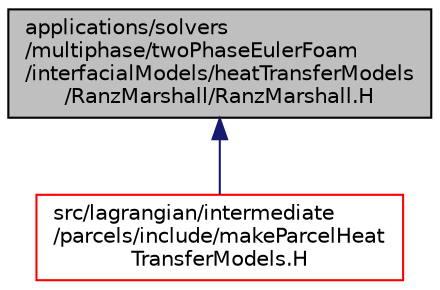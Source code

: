 digraph "applications/solvers/multiphase/twoPhaseEulerFoam/interfacialModels/heatTransferModels/RanzMarshall/RanzMarshall.H"
{
  bgcolor="transparent";
  edge [fontname="Helvetica",fontsize="10",labelfontname="Helvetica",labelfontsize="10"];
  node [fontname="Helvetica",fontsize="10",shape=record];
  Node1 [label="applications/solvers\l/multiphase/twoPhaseEulerFoam\l/interfacialModels/heatTransferModels\l/RanzMarshall/RanzMarshall.H",height=0.2,width=0.4,color="black", fillcolor="grey75", style="filled", fontcolor="black"];
  Node1 -> Node2 [dir="back",color="midnightblue",fontsize="10",style="solid",fontname="Helvetica"];
  Node2 [label="src/lagrangian/intermediate\l/parcels/include/makeParcelHeat\lTransferModels.H",height=0.2,width=0.4,color="red",URL="$a06518.html"];
}
